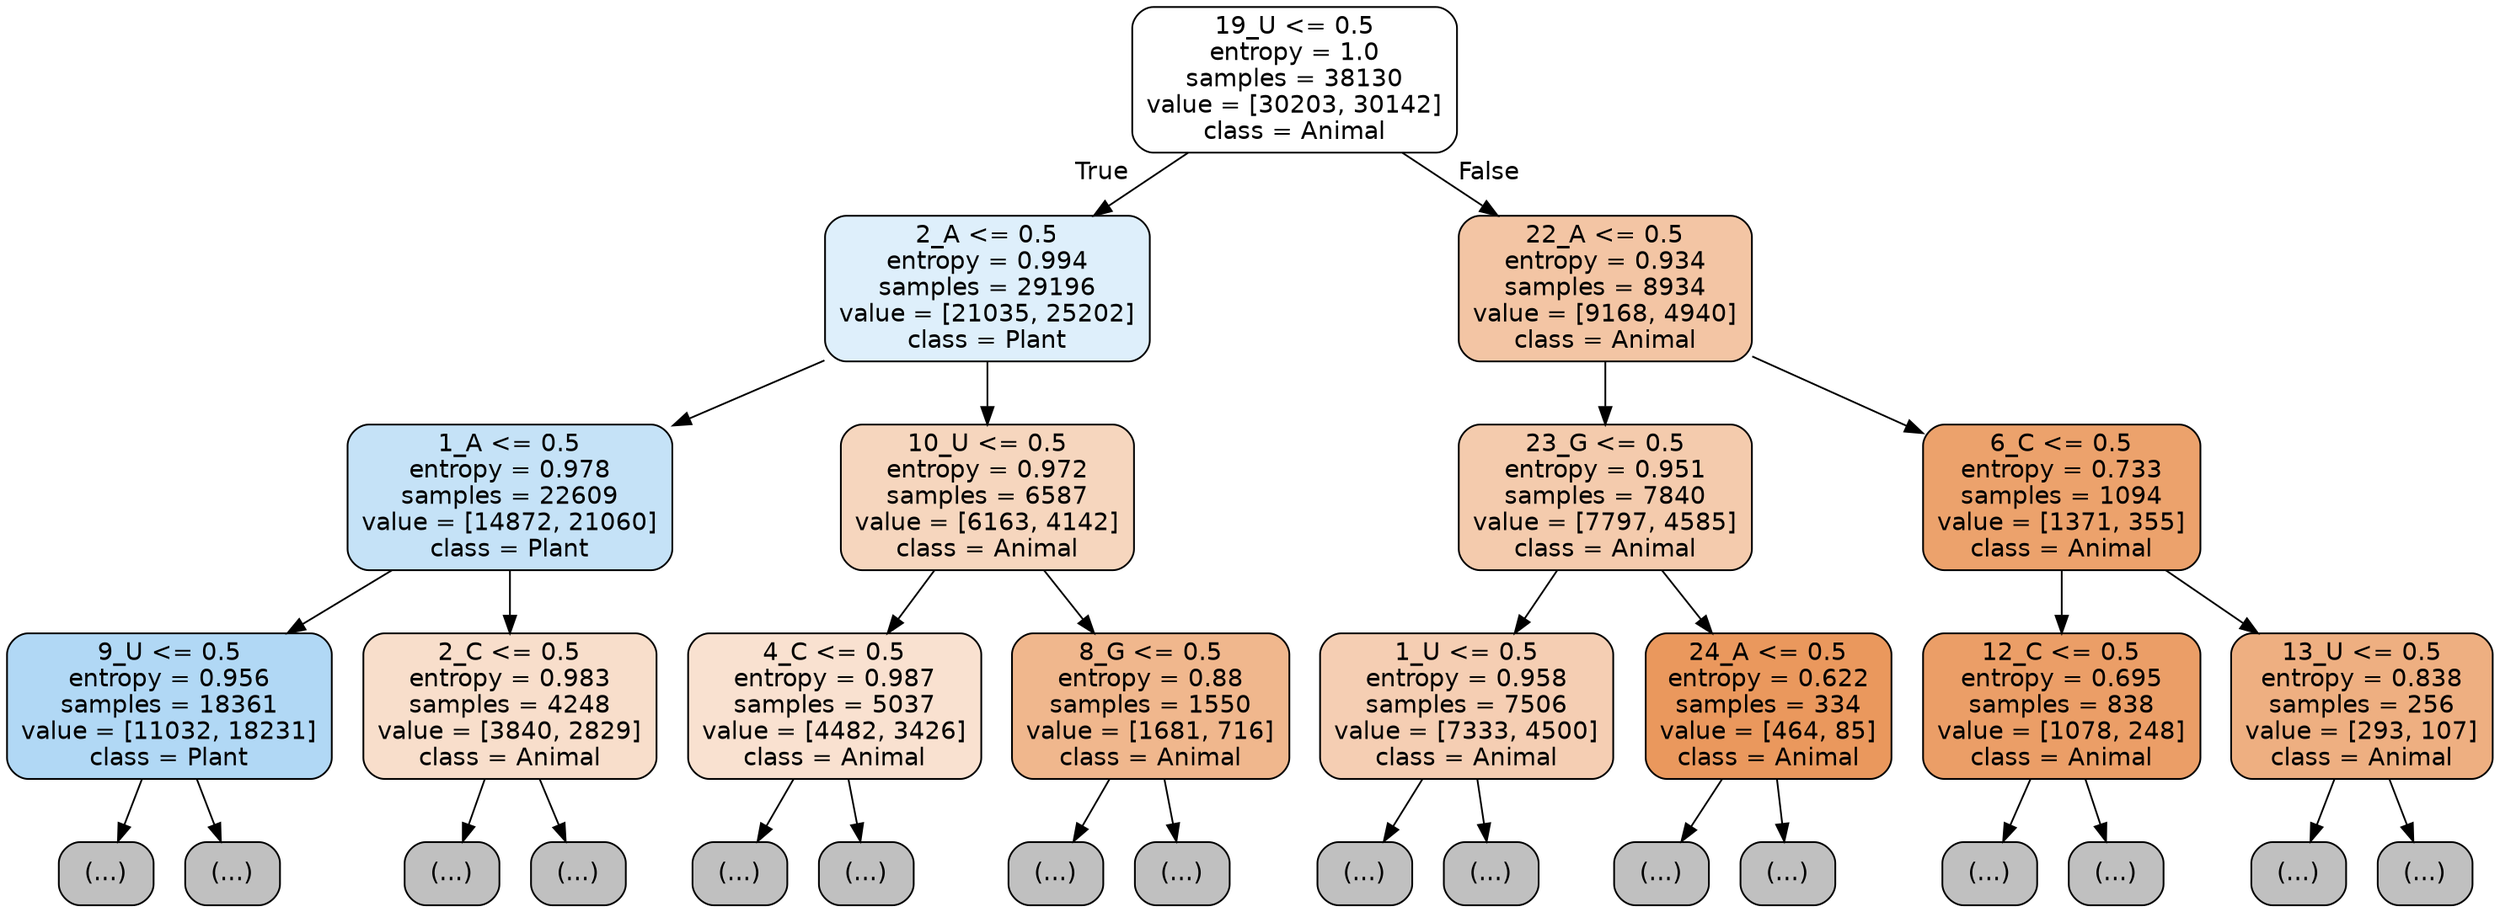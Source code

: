 digraph Tree {
node [shape=box, style="filled, rounded", color="black", fontname="helvetica"] ;
edge [fontname="helvetica"] ;
0 [label="19_U <= 0.5\nentropy = 1.0\nsamples = 38130\nvalue = [30203, 30142]\nclass = Animal", fillcolor="#ffffff"] ;
1 [label="2_A <= 0.5\nentropy = 0.994\nsamples = 29196\nvalue = [21035, 25202]\nclass = Plant", fillcolor="#deeffb"] ;
0 -> 1 [labeldistance=2.5, labelangle=45, headlabel="True"] ;
2 [label="1_A <= 0.5\nentropy = 0.978\nsamples = 22609\nvalue = [14872, 21060]\nclass = Plant", fillcolor="#c5e2f7"] ;
1 -> 2 ;
3 [label="9_U <= 0.5\nentropy = 0.956\nsamples = 18361\nvalue = [11032, 18231]\nclass = Plant", fillcolor="#b1d8f5"] ;
2 -> 3 ;
4 [label="(...)", fillcolor="#C0C0C0"] ;
3 -> 4 ;
5265 [label="(...)", fillcolor="#C0C0C0"] ;
3 -> 5265 ;
7384 [label="2_C <= 0.5\nentropy = 0.983\nsamples = 4248\nvalue = [3840, 2829]\nclass = Animal", fillcolor="#f8decb"] ;
2 -> 7384 ;
7385 [label="(...)", fillcolor="#C0C0C0"] ;
7384 -> 7385 ;
9010 [label="(...)", fillcolor="#C0C0C0"] ;
7384 -> 9010 ;
9581 [label="10_U <= 0.5\nentropy = 0.972\nsamples = 6587\nvalue = [6163, 4142]\nclass = Animal", fillcolor="#f6d6be"] ;
1 -> 9581 ;
9582 [label="4_C <= 0.5\nentropy = 0.987\nsamples = 5037\nvalue = [4482, 3426]\nclass = Animal", fillcolor="#f9e1d0"] ;
9581 -> 9582 ;
9583 [label="(...)", fillcolor="#C0C0C0"] ;
9582 -> 9583 ;
11222 [label="(...)", fillcolor="#C0C0C0"] ;
9582 -> 11222 ;
11751 [label="8_G <= 0.5\nentropy = 0.88\nsamples = 1550\nvalue = [1681, 716]\nclass = Animal", fillcolor="#f0b78d"] ;
9581 -> 11751 ;
11752 [label="(...)", fillcolor="#C0C0C0"] ;
11751 -> 11752 ;
12353 [label="(...)", fillcolor="#C0C0C0"] ;
11751 -> 12353 ;
12566 [label="22_A <= 0.5\nentropy = 0.934\nsamples = 8934\nvalue = [9168, 4940]\nclass = Animal", fillcolor="#f3c5a4"] ;
0 -> 12566 [labeldistance=2.5, labelangle=-45, headlabel="False"] ;
12567 [label="23_G <= 0.5\nentropy = 0.951\nsamples = 7840\nvalue = [7797, 4585]\nclass = Animal", fillcolor="#f4cbad"] ;
12566 -> 12567 ;
12568 [label="1_U <= 0.5\nentropy = 0.958\nsamples = 7506\nvalue = [7333, 4500]\nclass = Animal", fillcolor="#f5ceb3"] ;
12567 -> 12568 ;
12569 [label="(...)", fillcolor="#C0C0C0"] ;
12568 -> 12569 ;
14682 [label="(...)", fillcolor="#C0C0C0"] ;
12568 -> 14682 ;
16353 [label="24_A <= 0.5\nentropy = 0.622\nsamples = 334\nvalue = [464, 85]\nclass = Animal", fillcolor="#ea985d"] ;
12567 -> 16353 ;
16354 [label="(...)", fillcolor="#C0C0C0"] ;
16353 -> 16354 ;
16471 [label="(...)", fillcolor="#C0C0C0"] ;
16353 -> 16471 ;
16496 [label="6_C <= 0.5\nentropy = 0.733\nsamples = 1094\nvalue = [1371, 355]\nclass = Animal", fillcolor="#eca26c"] ;
12566 -> 16496 ;
16497 [label="12_C <= 0.5\nentropy = 0.695\nsamples = 838\nvalue = [1078, 248]\nclass = Animal", fillcolor="#eb9e67"] ;
16496 -> 16497 ;
16498 [label="(...)", fillcolor="#C0C0C0"] ;
16497 -> 16498 ;
16777 [label="(...)", fillcolor="#C0C0C0"] ;
16497 -> 16777 ;
16866 [label="13_U <= 0.5\nentropy = 0.838\nsamples = 256\nvalue = [293, 107]\nclass = Animal", fillcolor="#eeaf81"] ;
16496 -> 16866 ;
16867 [label="(...)", fillcolor="#C0C0C0"] ;
16866 -> 16867 ;
16944 [label="(...)", fillcolor="#C0C0C0"] ;
16866 -> 16944 ;
}